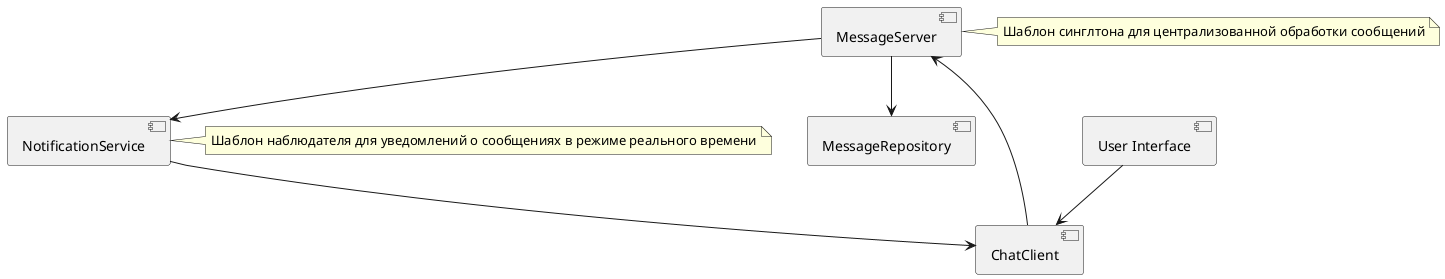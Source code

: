 @startuml
[User Interface] --> [ChatClient]
[ChatClient] --> [MessageServer]
[MessageServer] --> [MessageRepository]
[MessageServer] --> [NotificationService]
[NotificationService] --> [ChatClient]

note right of [MessageServer]
  Шаблон синглтона для централизованной обработки сообщений
end note

note right of [NotificationService]
  Шаблон наблюдателя для уведомлений о сообщениях в режиме реального времени
end note

@enduml